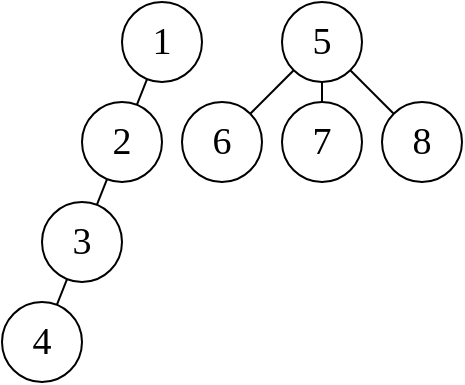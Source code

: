 <mxfile>
    <diagram id="EutEiVMTAlEfY8xDxiTY" name="第 1 页">
        <mxGraphModel dx="547" dy="306" grid="1" gridSize="10" guides="1" tooltips="1" connect="1" arrows="1" fold="1" page="1" pageScale="1" pageWidth="827" pageHeight="1169" math="0" shadow="0">
            <root>
                <mxCell id="0"/>
                <mxCell id="1" parent="0"/>
                <mxCell id="14" style="edgeStyle=none;html=1;endArrow=none;endFill=0;" edge="1" parent="1" source="2" target="4">
                    <mxGeometry relative="1" as="geometry"/>
                </mxCell>
                <mxCell id="2" value="1" style="ellipse;whiteSpace=wrap;html=1;fontFamily=Times New Roman;fontSize=19;" vertex="1" parent="1">
                    <mxGeometry x="280" y="120" width="40" height="40" as="geometry"/>
                </mxCell>
                <mxCell id="15" style="edgeStyle=none;html=1;endArrow=none;endFill=0;" edge="1" parent="1" source="4" target="5">
                    <mxGeometry relative="1" as="geometry"/>
                </mxCell>
                <mxCell id="4" value="2" style="ellipse;whiteSpace=wrap;html=1;fontFamily=Times New Roman;fontSize=19;" vertex="1" parent="1">
                    <mxGeometry x="260" y="170" width="40" height="40" as="geometry"/>
                </mxCell>
                <mxCell id="16" style="edgeStyle=none;html=1;endArrow=none;endFill=0;" edge="1" parent="1" source="5" target="6">
                    <mxGeometry relative="1" as="geometry"/>
                </mxCell>
                <mxCell id="5" value="3" style="ellipse;whiteSpace=wrap;html=1;fontFamily=Times New Roman;fontSize=19;" vertex="1" parent="1">
                    <mxGeometry x="240" y="220" width="40" height="40" as="geometry"/>
                </mxCell>
                <mxCell id="6" value="4" style="ellipse;whiteSpace=wrap;html=1;fontFamily=Times New Roman;fontSize=19;" vertex="1" parent="1">
                    <mxGeometry x="220" y="270" width="40" height="40" as="geometry"/>
                </mxCell>
                <mxCell id="11" style="edgeStyle=none;html=1;endArrow=none;endFill=0;" edge="1" parent="1" source="7" target="9">
                    <mxGeometry relative="1" as="geometry"/>
                </mxCell>
                <mxCell id="12" style="edgeStyle=none;html=1;endArrow=none;endFill=0;" edge="1" parent="1" source="7" target="8">
                    <mxGeometry relative="1" as="geometry"/>
                </mxCell>
                <mxCell id="13" style="edgeStyle=none;html=1;endArrow=none;endFill=0;" edge="1" parent="1" source="7" target="10">
                    <mxGeometry relative="1" as="geometry"/>
                </mxCell>
                <mxCell id="7" value="5" style="ellipse;whiteSpace=wrap;html=1;fontFamily=Times New Roman;fontSize=19;" vertex="1" parent="1">
                    <mxGeometry x="360" y="120" width="40" height="40" as="geometry"/>
                </mxCell>
                <mxCell id="8" value="6" style="ellipse;whiteSpace=wrap;html=1;fontFamily=Times New Roman;fontSize=19;" vertex="1" parent="1">
                    <mxGeometry x="310" y="170" width="40" height="40" as="geometry"/>
                </mxCell>
                <mxCell id="9" value="7" style="ellipse;whiteSpace=wrap;html=1;fontFamily=Times New Roman;fontSize=19;" vertex="1" parent="1">
                    <mxGeometry x="360" y="170" width="40" height="40" as="geometry"/>
                </mxCell>
                <mxCell id="10" value="8" style="ellipse;whiteSpace=wrap;html=1;fontFamily=Times New Roman;fontSize=19;" vertex="1" parent="1">
                    <mxGeometry x="410" y="170" width="40" height="40" as="geometry"/>
                </mxCell>
            </root>
        </mxGraphModel>
    </diagram>
</mxfile>
